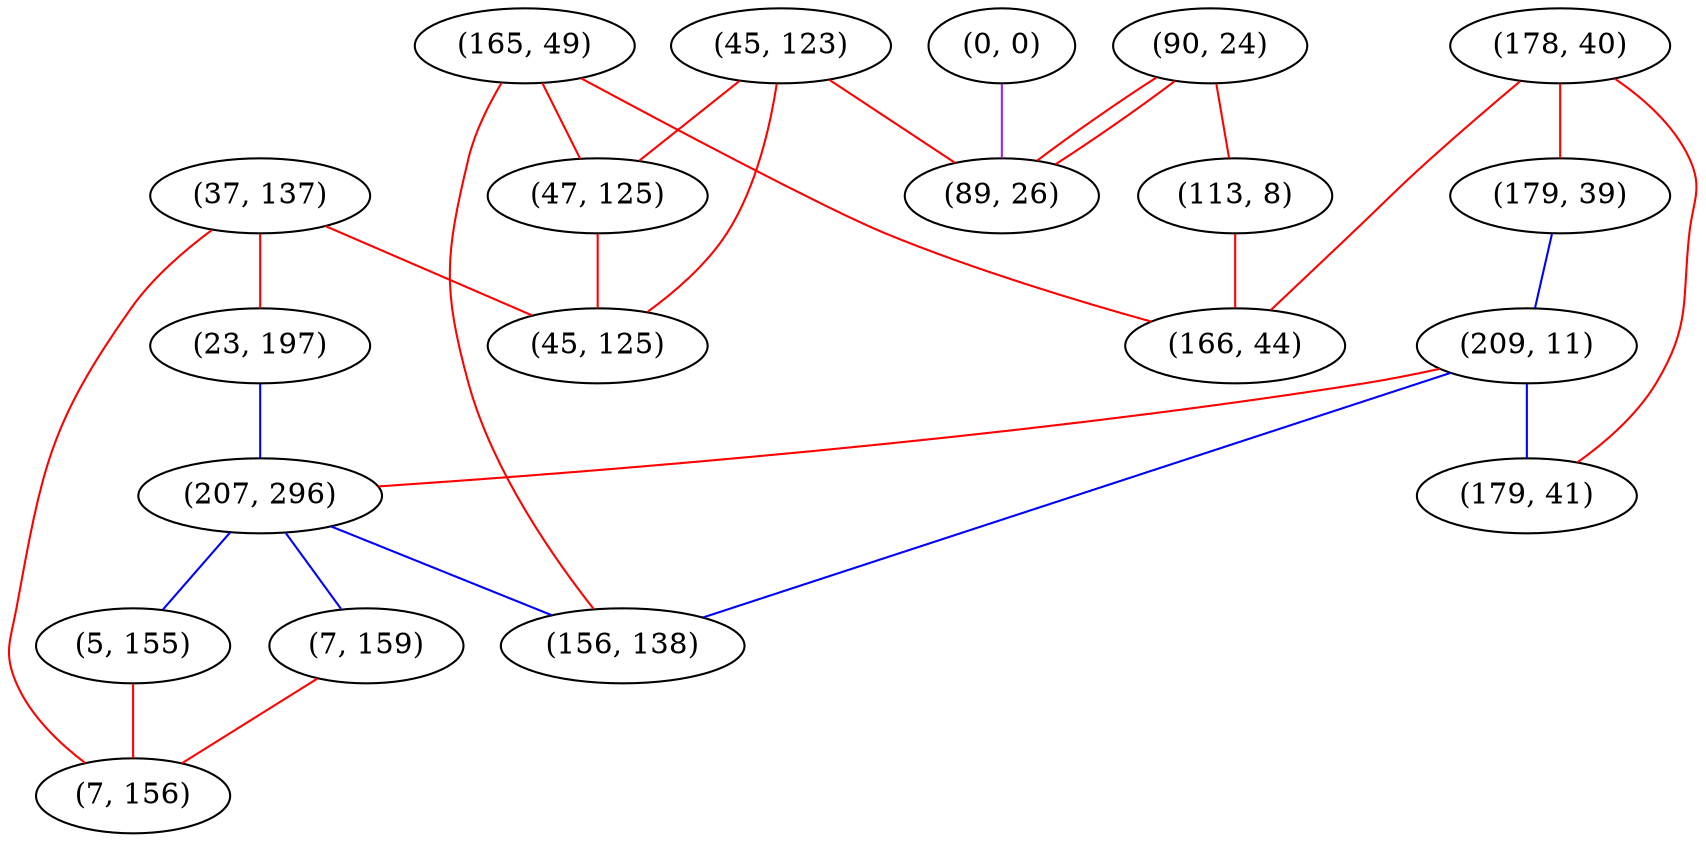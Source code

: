 graph "" {
"(37, 137)";
"(178, 40)";
"(23, 197)";
"(90, 24)";
"(165, 49)";
"(179, 39)";
"(209, 11)";
"(113, 8)";
"(0, 0)";
"(45, 123)";
"(89, 26)";
"(47, 125)";
"(207, 296)";
"(7, 159)";
"(5, 155)";
"(7, 156)";
"(166, 44)";
"(179, 41)";
"(156, 138)";
"(45, 125)";
"(37, 137)" -- "(7, 156)"  [color=red, key=0, weight=1];
"(37, 137)" -- "(23, 197)"  [color=red, key=0, weight=1];
"(37, 137)" -- "(45, 125)"  [color=red, key=0, weight=1];
"(178, 40)" -- "(166, 44)"  [color=red, key=0, weight=1];
"(178, 40)" -- "(179, 41)"  [color=red, key=0, weight=1];
"(178, 40)" -- "(179, 39)"  [color=red, key=0, weight=1];
"(23, 197)" -- "(207, 296)"  [color=blue, key=0, weight=3];
"(90, 24)" -- "(89, 26)"  [color=red, key=0, weight=1];
"(90, 24)" -- "(89, 26)"  [color=red, key=1, weight=1];
"(90, 24)" -- "(113, 8)"  [color=red, key=0, weight=1];
"(165, 49)" -- "(156, 138)"  [color=red, key=0, weight=1];
"(165, 49)" -- "(47, 125)"  [color=red, key=0, weight=1];
"(165, 49)" -- "(166, 44)"  [color=red, key=0, weight=1];
"(179, 39)" -- "(209, 11)"  [color=blue, key=0, weight=3];
"(209, 11)" -- "(156, 138)"  [color=blue, key=0, weight=3];
"(209, 11)" -- "(179, 41)"  [color=blue, key=0, weight=3];
"(209, 11)" -- "(207, 296)"  [color=red, key=0, weight=1];
"(113, 8)" -- "(166, 44)"  [color=red, key=0, weight=1];
"(0, 0)" -- "(89, 26)"  [color=purple, key=0, weight=4];
"(45, 123)" -- "(89, 26)"  [color=red, key=0, weight=1];
"(45, 123)" -- "(47, 125)"  [color=red, key=0, weight=1];
"(45, 123)" -- "(45, 125)"  [color=red, key=0, weight=1];
"(47, 125)" -- "(45, 125)"  [color=red, key=0, weight=1];
"(207, 296)" -- "(156, 138)"  [color=blue, key=0, weight=3];
"(207, 296)" -- "(7, 159)"  [color=blue, key=0, weight=3];
"(207, 296)" -- "(5, 155)"  [color=blue, key=0, weight=3];
"(7, 159)" -- "(7, 156)"  [color=red, key=0, weight=1];
"(5, 155)" -- "(7, 156)"  [color=red, key=0, weight=1];
}

